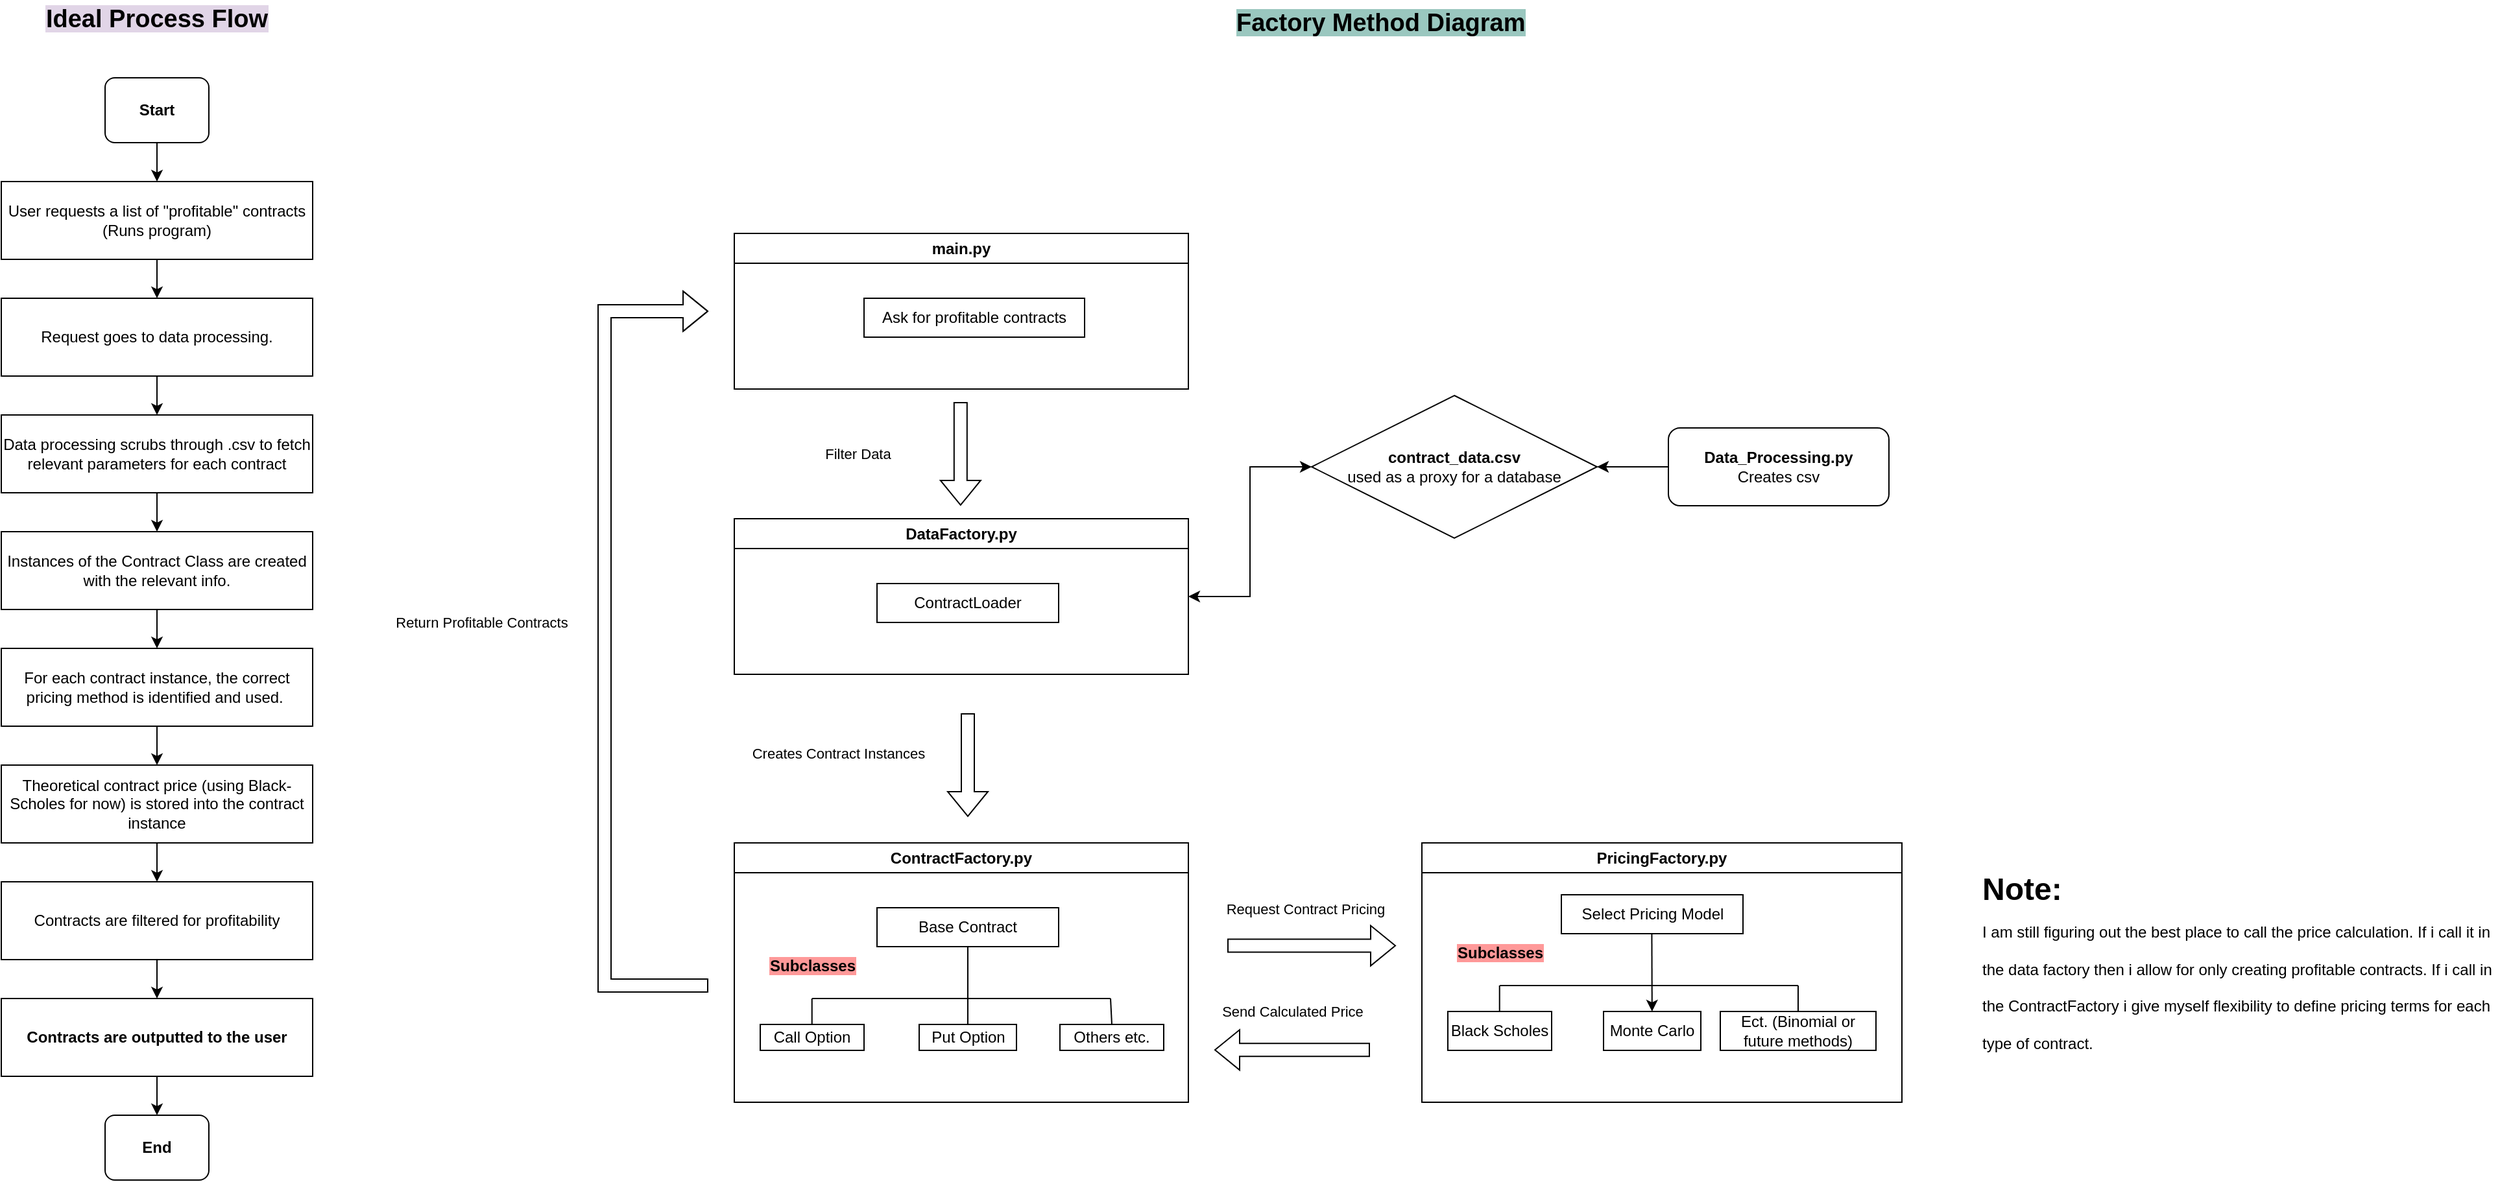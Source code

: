 <mxfile version="26.2.14">
  <diagram name="Page-1" id="IYHbUJrp3uOQo-vc8xfo">
    <mxGraphModel dx="1456" dy="775" grid="1" gridSize="10" guides="1" tooltips="1" connect="1" arrows="1" fold="1" page="1" pageScale="1" pageWidth="850" pageHeight="1100" math="0" shadow="0">
      <root>
        <mxCell id="0" />
        <mxCell id="1" parent="0" />
        <mxCell id="ZUtKENKd1uAMWNcSx0mv-3" value="" style="edgeStyle=orthogonalEdgeStyle;rounded=0;orthogonalLoop=1;jettySize=auto;html=1;" edge="1" parent="1" source="ZUtKENKd1uAMWNcSx0mv-1" target="ZUtKENKd1uAMWNcSx0mv-2">
          <mxGeometry relative="1" as="geometry" />
        </mxCell>
        <mxCell id="ZUtKENKd1uAMWNcSx0mv-1" value="&lt;b&gt;Start&lt;/b&gt;" style="rounded=1;whiteSpace=wrap;html=1;" vertex="1" parent="1">
          <mxGeometry x="160" y="130" width="80" height="50" as="geometry" />
        </mxCell>
        <mxCell id="ZUtKENKd1uAMWNcSx0mv-5" value="" style="edgeStyle=orthogonalEdgeStyle;rounded=0;orthogonalLoop=1;jettySize=auto;html=1;" edge="1" parent="1" source="ZUtKENKd1uAMWNcSx0mv-2" target="ZUtKENKd1uAMWNcSx0mv-4">
          <mxGeometry relative="1" as="geometry" />
        </mxCell>
        <mxCell id="ZUtKENKd1uAMWNcSx0mv-2" value="User requests a list of &quot;profitable&quot; contracts&lt;br&gt;(Runs program)" style="rounded=0;whiteSpace=wrap;html=1;" vertex="1" parent="1">
          <mxGeometry x="80" y="210" width="240" height="60" as="geometry" />
        </mxCell>
        <mxCell id="ZUtKENKd1uAMWNcSx0mv-15" value="" style="edgeStyle=orthogonalEdgeStyle;rounded=0;orthogonalLoop=1;jettySize=auto;html=1;" edge="1" parent="1" source="ZUtKENKd1uAMWNcSx0mv-4" target="ZUtKENKd1uAMWNcSx0mv-14">
          <mxGeometry relative="1" as="geometry" />
        </mxCell>
        <mxCell id="ZUtKENKd1uAMWNcSx0mv-4" value="Request goes to data processing." style="rounded=0;whiteSpace=wrap;html=1;" vertex="1" parent="1">
          <mxGeometry x="80" y="300" width="240" height="60" as="geometry" />
        </mxCell>
        <mxCell id="ZUtKENKd1uAMWNcSx0mv-11" value="" style="edgeStyle=orthogonalEdgeStyle;rounded=0;orthogonalLoop=1;jettySize=auto;html=1;" edge="1" parent="1" source="ZUtKENKd1uAMWNcSx0mv-6" target="ZUtKENKd1uAMWNcSx0mv-10">
          <mxGeometry relative="1" as="geometry" />
        </mxCell>
        <mxCell id="ZUtKENKd1uAMWNcSx0mv-6" value="Instances of the Contract Class are created with the relevant info." style="rounded=0;whiteSpace=wrap;html=1;" vertex="1" parent="1">
          <mxGeometry x="80" y="480" width="240" height="60" as="geometry" />
        </mxCell>
        <mxCell id="ZUtKENKd1uAMWNcSx0mv-8" value="&lt;b&gt;&lt;font style=&quot;font-size: 19px; background-color: rgb(225, 213, 231);&quot;&gt;Ideal Process Flow&lt;/font&gt;&lt;/b&gt;" style="text;html=1;align=center;verticalAlign=middle;whiteSpace=wrap;rounded=0;" vertex="1" parent="1">
          <mxGeometry x="80" y="70" width="240" height="30" as="geometry" />
        </mxCell>
        <mxCell id="ZUtKENKd1uAMWNcSx0mv-20" value="" style="edgeStyle=orthogonalEdgeStyle;rounded=0;orthogonalLoop=1;jettySize=auto;html=1;" edge="1" parent="1" source="ZUtKENKd1uAMWNcSx0mv-9" target="ZUtKENKd1uAMWNcSx0mv-18">
          <mxGeometry relative="1" as="geometry" />
        </mxCell>
        <mxCell id="ZUtKENKd1uAMWNcSx0mv-9" value="Contracts are filtered for profitability" style="rounded=0;whiteSpace=wrap;html=1;" vertex="1" parent="1">
          <mxGeometry x="80" y="750" width="240" height="60" as="geometry" />
        </mxCell>
        <mxCell id="ZUtKENKd1uAMWNcSx0mv-13" value="" style="edgeStyle=orthogonalEdgeStyle;rounded=0;orthogonalLoop=1;jettySize=auto;html=1;" edge="1" parent="1" source="ZUtKENKd1uAMWNcSx0mv-10" target="ZUtKENKd1uAMWNcSx0mv-12">
          <mxGeometry relative="1" as="geometry" />
        </mxCell>
        <mxCell id="ZUtKENKd1uAMWNcSx0mv-10" value="For each contract instance, the correct pricing method is identified and used.&amp;nbsp;" style="rounded=0;whiteSpace=wrap;html=1;" vertex="1" parent="1">
          <mxGeometry x="80" y="570" width="240" height="60" as="geometry" />
        </mxCell>
        <mxCell id="ZUtKENKd1uAMWNcSx0mv-16" value="" style="edgeStyle=orthogonalEdgeStyle;rounded=0;orthogonalLoop=1;jettySize=auto;html=1;" edge="1" parent="1" source="ZUtKENKd1uAMWNcSx0mv-12" target="ZUtKENKd1uAMWNcSx0mv-9">
          <mxGeometry relative="1" as="geometry" />
        </mxCell>
        <mxCell id="ZUtKENKd1uAMWNcSx0mv-12" value="Theoretical contract price (using Black-Scholes for now) is stored into the contract instance" style="rounded=0;whiteSpace=wrap;html=1;" vertex="1" parent="1">
          <mxGeometry x="80" y="660" width="240" height="60" as="geometry" />
        </mxCell>
        <mxCell id="ZUtKENKd1uAMWNcSx0mv-19" value="" style="edgeStyle=orthogonalEdgeStyle;rounded=0;orthogonalLoop=1;jettySize=auto;html=1;" edge="1" parent="1" source="ZUtKENKd1uAMWNcSx0mv-14" target="ZUtKENKd1uAMWNcSx0mv-6">
          <mxGeometry relative="1" as="geometry" />
        </mxCell>
        <mxCell id="ZUtKENKd1uAMWNcSx0mv-14" value="Data processing scrubs through .csv to fetch relevant parameters for each contract" style="rounded=0;whiteSpace=wrap;html=1;" vertex="1" parent="1">
          <mxGeometry x="80" y="390" width="240" height="60" as="geometry" />
        </mxCell>
        <mxCell id="ZUtKENKd1uAMWNcSx0mv-17" value="&lt;b&gt;End&lt;/b&gt;" style="rounded=1;whiteSpace=wrap;html=1;" vertex="1" parent="1">
          <mxGeometry x="160" y="930" width="80" height="50" as="geometry" />
        </mxCell>
        <mxCell id="ZUtKENKd1uAMWNcSx0mv-21" value="" style="edgeStyle=orthogonalEdgeStyle;rounded=0;orthogonalLoop=1;jettySize=auto;html=1;" edge="1" parent="1" source="ZUtKENKd1uAMWNcSx0mv-18" target="ZUtKENKd1uAMWNcSx0mv-17">
          <mxGeometry relative="1" as="geometry" />
        </mxCell>
        <mxCell id="ZUtKENKd1uAMWNcSx0mv-18" value="&lt;b&gt;Contracts are outputted to the user&lt;/b&gt;" style="rounded=0;whiteSpace=wrap;html=1;" vertex="1" parent="1">
          <mxGeometry x="80" y="840" width="240" height="60" as="geometry" />
        </mxCell>
        <mxCell id="ZUtKENKd1uAMWNcSx0mv-22" value="&lt;b style=&quot;forced-color-adjust: none; color: rgb(0, 0, 0); font-family: Helvetica; font-size: 12px; font-style: normal; font-variant-ligatures: normal; font-variant-caps: normal; letter-spacing: normal; orphans: 2; text-align: center; text-indent: 0px; text-transform: none; widows: 2; word-spacing: 0px; -webkit-text-stroke-width: 0px; white-space: normal; text-decoration-thickness: initial; text-decoration-style: initial; text-decoration-color: initial;&quot;&gt;&lt;font style=&quot;forced-color-adjust: none; font-size: 19px; background-color: rgb(154, 199, 191);&quot;&gt;Factory Method Diagram&lt;/font&gt;&lt;/b&gt;" style="text;whiteSpace=wrap;html=1;" vertex="1" parent="1">
          <mxGeometry x="1030" y="70" width="240" height="50" as="geometry" />
        </mxCell>
        <mxCell id="ZUtKENKd1uAMWNcSx0mv-23" value="ContractFactory.py" style="swimlane;whiteSpace=wrap;html=1;" vertex="1" parent="1">
          <mxGeometry x="645" y="720" width="350" height="200" as="geometry" />
        </mxCell>
        <mxCell id="ZUtKENKd1uAMWNcSx0mv-24" value="Call Option" style="whiteSpace=wrap;html=1;" vertex="1" parent="ZUtKENKd1uAMWNcSx0mv-23">
          <mxGeometry x="20" y="140" width="80" height="20" as="geometry" />
        </mxCell>
        <mxCell id="ZUtKENKd1uAMWNcSx0mv-25" value="Put Option" style="whiteSpace=wrap;html=1;" vertex="1" parent="ZUtKENKd1uAMWNcSx0mv-23">
          <mxGeometry x="142.5" y="140" width="75" height="20" as="geometry" />
        </mxCell>
        <mxCell id="ZUtKENKd1uAMWNcSx0mv-27" value="&lt;b&gt;&lt;font style=&quot;color: rgb(0, 0, 0); background-color: rgb(255, 153, 153);&quot;&gt;Subclasses&lt;/font&gt;&lt;/b&gt;" style="text;html=1;align=center;verticalAlign=middle;resizable=0;points=[];autosize=1;strokeColor=none;fillColor=none;" vertex="1" parent="ZUtKENKd1uAMWNcSx0mv-23">
          <mxGeometry x="15" y="80" width="90" height="30" as="geometry" />
        </mxCell>
        <mxCell id="ZUtKENKd1uAMWNcSx0mv-26" value="Others etc." style="whiteSpace=wrap;html=1;" vertex="1" parent="ZUtKENKd1uAMWNcSx0mv-23">
          <mxGeometry x="251" y="140" width="80" height="20" as="geometry" />
        </mxCell>
        <mxCell id="ZUtKENKd1uAMWNcSx0mv-32" value="" style="endArrow=none;html=1;rounded=0;entryX=0.5;entryY=0;entryDx=0;entryDy=0;" edge="1" parent="ZUtKENKd1uAMWNcSx0mv-23">
          <mxGeometry width="50" height="50" relative="1" as="geometry">
            <mxPoint x="59.86" y="120" as="sourcePoint" />
            <mxPoint x="59.86" y="140" as="targetPoint" />
          </mxGeometry>
        </mxCell>
        <mxCell id="ZUtKENKd1uAMWNcSx0mv-31" value="" style="endArrow=none;html=1;rounded=0;entryX=0.5;entryY=0;entryDx=0;entryDy=0;" edge="1" parent="ZUtKENKd1uAMWNcSx0mv-23" target="ZUtKENKd1uAMWNcSx0mv-26">
          <mxGeometry width="50" height="50" relative="1" as="geometry">
            <mxPoint x="290" y="120" as="sourcePoint" />
            <mxPoint x="320" y="-30" as="targetPoint" />
          </mxGeometry>
        </mxCell>
        <mxCell id="ZUtKENKd1uAMWNcSx0mv-33" value="" style="endArrow=none;html=1;rounded=0;" edge="1" parent="ZUtKENKd1uAMWNcSx0mv-23">
          <mxGeometry width="50" height="50" relative="1" as="geometry">
            <mxPoint x="60" y="120" as="sourcePoint" />
            <mxPoint x="290" y="120" as="targetPoint" />
          </mxGeometry>
        </mxCell>
        <mxCell id="ZUtKENKd1uAMWNcSx0mv-51" value="Base Contract" style="whiteSpace=wrap;html=1;" vertex="1" parent="ZUtKENKd1uAMWNcSx0mv-23">
          <mxGeometry x="110" y="50" width="140" height="30" as="geometry" />
        </mxCell>
        <mxCell id="ZUtKENKd1uAMWNcSx0mv-79" value="" style="endArrow=none;html=1;rounded=0;exitX=0.5;exitY=0;exitDx=0;exitDy=0;entryX=0.5;entryY=1;entryDx=0;entryDy=0;" edge="1" parent="ZUtKENKd1uAMWNcSx0mv-23" source="ZUtKENKd1uAMWNcSx0mv-25" target="ZUtKENKd1uAMWNcSx0mv-51">
          <mxGeometry width="50" height="50" relative="1" as="geometry">
            <mxPoint x="650" y="-110" as="sourcePoint" />
            <mxPoint x="700" y="-160" as="targetPoint" />
          </mxGeometry>
        </mxCell>
        <mxCell id="ZUtKENKd1uAMWNcSx0mv-34" value="PricingFactory.py" style="swimlane;whiteSpace=wrap;html=1;" vertex="1" parent="1">
          <mxGeometry x="1175" y="720" width="370" height="200" as="geometry" />
        </mxCell>
        <mxCell id="ZUtKENKd1uAMWNcSx0mv-37" value="&lt;b&gt;&lt;font style=&quot;color: rgb(0, 0, 0); background-color: rgb(255, 153, 153);&quot;&gt;Subclasses&lt;/font&gt;&lt;/b&gt;" style="text;html=1;align=center;verticalAlign=middle;resizable=0;points=[];autosize=1;strokeColor=none;fillColor=none;" vertex="1" parent="ZUtKENKd1uAMWNcSx0mv-34">
          <mxGeometry x="15" y="70" width="90" height="30" as="geometry" />
        </mxCell>
        <mxCell id="ZUtKENKd1uAMWNcSx0mv-39" value="" style="endArrow=classic;html=1;rounded=0;exitX=0.536;exitY=0;exitDx=0;exitDy=0;exitPerimeter=0;" edge="1" parent="ZUtKENKd1uAMWNcSx0mv-34">
          <mxGeometry width="50" height="50" relative="1" as="geometry">
            <mxPoint x="177.21" y="70" as="sourcePoint" />
            <mxPoint x="177.41" y="130" as="targetPoint" />
          </mxGeometry>
        </mxCell>
        <mxCell id="ZUtKENKd1uAMWNcSx0mv-35" value="Black Scholes" style="whiteSpace=wrap;html=1;" vertex="1" parent="ZUtKENKd1uAMWNcSx0mv-34">
          <mxGeometry x="20" y="130" width="80" height="30" as="geometry" />
        </mxCell>
        <mxCell id="ZUtKENKd1uAMWNcSx0mv-36" value="Monte Carlo" style="whiteSpace=wrap;html=1;" vertex="1" parent="ZUtKENKd1uAMWNcSx0mv-34">
          <mxGeometry x="140" y="130" width="75" height="30" as="geometry" />
        </mxCell>
        <mxCell id="ZUtKENKd1uAMWNcSx0mv-38" value="Ect. (Binomial or future methods)" style="whiteSpace=wrap;html=1;" vertex="1" parent="ZUtKENKd1uAMWNcSx0mv-34">
          <mxGeometry x="230" y="130" width="120" height="30" as="geometry" />
        </mxCell>
        <mxCell id="ZUtKENKd1uAMWNcSx0mv-40" value="" style="endArrow=none;html=1;rounded=0;entryX=0.5;entryY=0;entryDx=0;entryDy=0;" edge="1" parent="ZUtKENKd1uAMWNcSx0mv-34">
          <mxGeometry width="50" height="50" relative="1" as="geometry">
            <mxPoint x="59.86" y="110" as="sourcePoint" />
            <mxPoint x="59.86" y="130" as="targetPoint" />
          </mxGeometry>
        </mxCell>
        <mxCell id="ZUtKENKd1uAMWNcSx0mv-41" value="" style="endArrow=none;html=1;rounded=0;entryX=0.5;entryY=0;entryDx=0;entryDy=0;" edge="1" parent="ZUtKENKd1uAMWNcSx0mv-34" target="ZUtKENKd1uAMWNcSx0mv-38">
          <mxGeometry width="50" height="50" relative="1" as="geometry">
            <mxPoint x="290" y="110" as="sourcePoint" />
            <mxPoint x="320" y="-40" as="targetPoint" />
          </mxGeometry>
        </mxCell>
        <mxCell id="ZUtKENKd1uAMWNcSx0mv-42" value="" style="endArrow=none;html=1;rounded=0;" edge="1" parent="ZUtKENKd1uAMWNcSx0mv-34">
          <mxGeometry width="50" height="50" relative="1" as="geometry">
            <mxPoint x="60" y="110" as="sourcePoint" />
            <mxPoint x="290" y="110" as="targetPoint" />
          </mxGeometry>
        </mxCell>
        <mxCell id="ZUtKENKd1uAMWNcSx0mv-43" value="Select Pricing Model" style="whiteSpace=wrap;html=1;" vertex="1" parent="ZUtKENKd1uAMWNcSx0mv-34">
          <mxGeometry x="107.5" y="40" width="140" height="30" as="geometry" />
        </mxCell>
        <mxCell id="ZUtKENKd1uAMWNcSx0mv-52" value="" style="shape=flexArrow;endArrow=classic;html=1;rounded=0;" edge="1" parent="1">
          <mxGeometry width="50" height="50" relative="1" as="geometry">
            <mxPoint x="825" y="620" as="sourcePoint" />
            <mxPoint x="825" y="700" as="targetPoint" />
          </mxGeometry>
        </mxCell>
        <mxCell id="ZUtKENKd1uAMWNcSx0mv-53" value="Creates Contract Instances" style="edgeLabel;html=1;align=center;verticalAlign=middle;resizable=0;points=[];" vertex="1" connectable="0" parent="ZUtKENKd1uAMWNcSx0mv-52">
          <mxGeometry x="-0.311" y="7" relative="1" as="geometry">
            <mxPoint x="-107" y="3" as="offset" />
          </mxGeometry>
        </mxCell>
        <mxCell id="ZUtKENKd1uAMWNcSx0mv-54" value="" style="shape=flexArrow;endArrow=classic;html=1;rounded=0;" edge="1" parent="1">
          <mxGeometry width="50" height="50" relative="1" as="geometry">
            <mxPoint x="1135" y="879.66" as="sourcePoint" />
            <mxPoint x="1015" y="879.66" as="targetPoint" />
          </mxGeometry>
        </mxCell>
        <mxCell id="ZUtKENKd1uAMWNcSx0mv-55" value="Send Calculated Price" style="edgeLabel;html=1;align=center;verticalAlign=middle;resizable=0;points=[];" vertex="1" connectable="0" parent="ZUtKENKd1uAMWNcSx0mv-54">
          <mxGeometry x="-0.311" y="7" relative="1" as="geometry">
            <mxPoint x="-19" y="-37" as="offset" />
          </mxGeometry>
        </mxCell>
        <mxCell id="ZUtKENKd1uAMWNcSx0mv-56" value="DataFactory.py" style="swimlane;whiteSpace=wrap;html=1;" vertex="1" parent="1">
          <mxGeometry x="645" y="470" width="350" height="120" as="geometry" />
        </mxCell>
        <mxCell id="ZUtKENKd1uAMWNcSx0mv-65" value="ContractLoader" style="whiteSpace=wrap;html=1;" vertex="1" parent="ZUtKENKd1uAMWNcSx0mv-56">
          <mxGeometry x="110" y="50" width="140" height="30" as="geometry" />
        </mxCell>
        <mxCell id="ZUtKENKd1uAMWNcSx0mv-66" value="&lt;h1 style=&quot;margin-top: 0px;&quot;&gt;&lt;span style=&quot;background-color: transparent; color: light-dark(rgb(0, 0, 0), rgb(255, 255, 255));&quot;&gt;Note:&lt;br&gt;&lt;/span&gt;&lt;span style=&quot;font-size: 12px; font-weight: 400;&quot;&gt;I am still figuring out the best place to call the price calculation. If i call it in the data factory then i allow for only creating profitable contracts. If i call in the ContractFactory i give myself flexibility to define pricing terms for each type of contract.&lt;/span&gt;&lt;/h1&gt;" style="text;html=1;whiteSpace=wrap;overflow=hidden;rounded=0;" vertex="1" parent="1">
          <mxGeometry x="1605" y="735" width="400" height="170" as="geometry" />
        </mxCell>
        <mxCell id="ZUtKENKd1uAMWNcSx0mv-67" value="&lt;b&gt;contract_data.csv&lt;br&gt;&lt;/b&gt;used as a proxy for a database" style="rhombus;whiteSpace=wrap;html=1;" vertex="1" parent="1">
          <mxGeometry x="1090" y="375" width="220" height="110" as="geometry" />
        </mxCell>
        <mxCell id="ZUtKENKd1uAMWNcSx0mv-69" value="" style="edgeStyle=orthogonalEdgeStyle;rounded=0;orthogonalLoop=1;jettySize=auto;html=1;" edge="1" parent="1" source="ZUtKENKd1uAMWNcSx0mv-68" target="ZUtKENKd1uAMWNcSx0mv-67">
          <mxGeometry relative="1" as="geometry" />
        </mxCell>
        <mxCell id="ZUtKENKd1uAMWNcSx0mv-68" value="&lt;b&gt;Data_Processing.py&lt;/b&gt;&lt;br&gt;Creates csv" style="rounded=1;whiteSpace=wrap;html=1;" vertex="1" parent="1">
          <mxGeometry x="1365" y="400" width="170" height="60" as="geometry" />
        </mxCell>
        <mxCell id="ZUtKENKd1uAMWNcSx0mv-70" value="" style="edgeStyle=orthogonalEdgeStyle;rounded=0;orthogonalLoop=1;jettySize=auto;html=1;entryX=1;entryY=0.5;entryDx=0;entryDy=0;startArrow=classic;startFill=1;exitX=0;exitY=0.5;exitDx=0;exitDy=0;" edge="1" parent="1" source="ZUtKENKd1uAMWNcSx0mv-67" target="ZUtKENKd1uAMWNcSx0mv-56">
          <mxGeometry relative="1" as="geometry">
            <mxPoint x="1095" y="529.66" as="sourcePoint" />
            <mxPoint x="1025" y="529.66" as="targetPoint" />
          </mxGeometry>
        </mxCell>
        <mxCell id="ZUtKENKd1uAMWNcSx0mv-73" value="main.py" style="swimlane;whiteSpace=wrap;html=1;" vertex="1" parent="1">
          <mxGeometry x="645" y="250" width="350" height="120" as="geometry" />
        </mxCell>
        <mxCell id="ZUtKENKd1uAMWNcSx0mv-74" value="Ask for profitable contracts" style="whiteSpace=wrap;html=1;" vertex="1" parent="ZUtKENKd1uAMWNcSx0mv-73">
          <mxGeometry x="100" y="50" width="170" height="30" as="geometry" />
        </mxCell>
        <mxCell id="ZUtKENKd1uAMWNcSx0mv-77" value="" style="shape=flexArrow;endArrow=classic;html=1;rounded=0;" edge="1" parent="1">
          <mxGeometry width="50" height="50" relative="1" as="geometry">
            <mxPoint x="1025" y="799.29" as="sourcePoint" />
            <mxPoint x="1155" y="799.29" as="targetPoint" />
          </mxGeometry>
        </mxCell>
        <mxCell id="ZUtKENKd1uAMWNcSx0mv-78" value="Request Contract Pricing" style="edgeLabel;html=1;align=center;verticalAlign=middle;resizable=0;points=[];" vertex="1" connectable="0" parent="ZUtKENKd1uAMWNcSx0mv-77">
          <mxGeometry x="-0.311" y="7" relative="1" as="geometry">
            <mxPoint x="15" y="-22" as="offset" />
          </mxGeometry>
        </mxCell>
        <mxCell id="ZUtKENKd1uAMWNcSx0mv-80" value="" style="shape=flexArrow;endArrow=classic;html=1;rounded=0;" edge="1" parent="1">
          <mxGeometry width="50" height="50" relative="1" as="geometry">
            <mxPoint x="819.41" y="380" as="sourcePoint" />
            <mxPoint x="819.41" y="460" as="targetPoint" />
          </mxGeometry>
        </mxCell>
        <mxCell id="ZUtKENKd1uAMWNcSx0mv-82" value="" style="shape=flexArrow;endArrow=classic;html=1;rounded=0;" edge="1" parent="1">
          <mxGeometry width="50" height="50" relative="1" as="geometry">
            <mxPoint x="625" y="830" as="sourcePoint" />
            <mxPoint x="625" y="310" as="targetPoint" />
            <Array as="points">
              <mxPoint x="545" y="830" />
              <mxPoint x="545" y="310" />
            </Array>
          </mxGeometry>
        </mxCell>
        <mxCell id="ZUtKENKd1uAMWNcSx0mv-83" value="Return Profitable Contracts" style="edgeLabel;html=1;align=center;verticalAlign=middle;resizable=0;points=[];" vertex="1" connectable="0" parent="ZUtKENKd1uAMWNcSx0mv-82">
          <mxGeometry x="-0.311" y="7" relative="1" as="geometry">
            <mxPoint x="-88" y="-126" as="offset" />
          </mxGeometry>
        </mxCell>
        <mxCell id="ZUtKENKd1uAMWNcSx0mv-84" value="Filter Data" style="edgeLabel;html=1;align=center;verticalAlign=middle;resizable=0;points=[];" vertex="1" connectable="0" parent="1">
          <mxGeometry x="740" y="420.003" as="geometry" />
        </mxCell>
      </root>
    </mxGraphModel>
  </diagram>
</mxfile>
